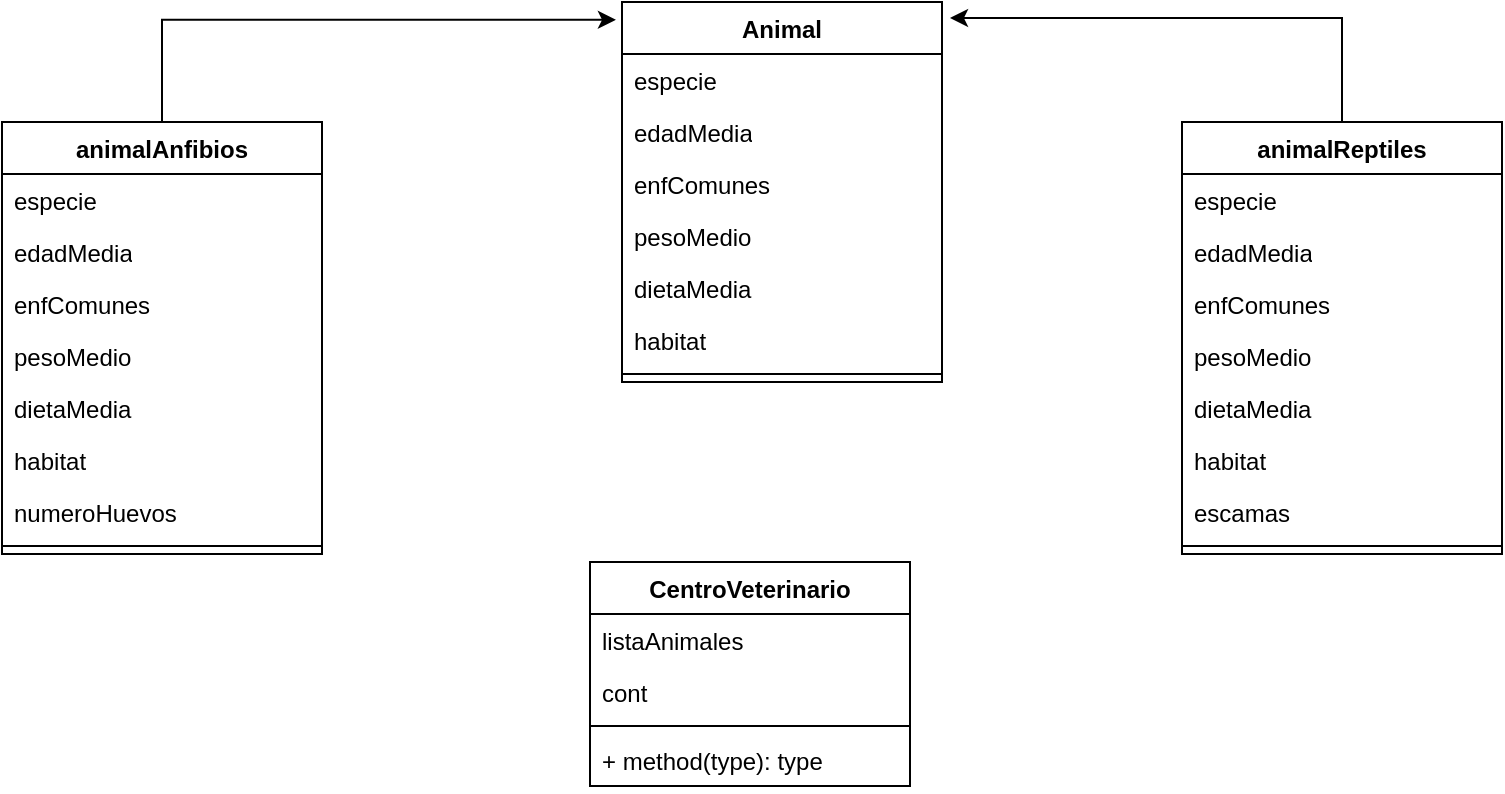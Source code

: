<mxfile version="26.0.10">
  <diagram name="Página-1" id="9R9XgfOLdRidZZnRNEAG">
    <mxGraphModel dx="954" dy="647" grid="1" gridSize="10" guides="1" tooltips="1" connect="1" arrows="1" fold="1" page="1" pageScale="1" pageWidth="827" pageHeight="1169" math="0" shadow="0">
      <root>
        <mxCell id="0" />
        <mxCell id="1" parent="0" />
        <mxCell id="c7B1gF6iSV6fEfWi7MeY-19" value="Animal" style="swimlane;fontStyle=1;align=center;verticalAlign=top;childLayout=stackLayout;horizontal=1;startSize=26;horizontalStack=0;resizeParent=1;resizeParentMax=0;resizeLast=0;collapsible=1;marginBottom=0;whiteSpace=wrap;html=1;" vertex="1" parent="1">
          <mxGeometry x="350" y="100" width="160" height="190" as="geometry" />
        </mxCell>
        <mxCell id="c7B1gF6iSV6fEfWi7MeY-4" value="especie&lt;div&gt;&lt;br&gt;&lt;/div&gt;" style="text;strokeColor=none;fillColor=none;align=left;verticalAlign=top;spacingLeft=4;spacingRight=4;overflow=hidden;rotatable=0;points=[[0,0.5],[1,0.5]];portConstraint=eastwest;whiteSpace=wrap;html=1;" vertex="1" parent="c7B1gF6iSV6fEfWi7MeY-19">
          <mxGeometry y="26" width="160" height="26" as="geometry" />
        </mxCell>
        <mxCell id="c7B1gF6iSV6fEfWi7MeY-5" value="edadMedia" style="text;strokeColor=none;fillColor=none;align=left;verticalAlign=top;spacingLeft=4;spacingRight=4;overflow=hidden;rotatable=0;points=[[0,0.5],[1,0.5]];portConstraint=eastwest;whiteSpace=wrap;html=1;" vertex="1" parent="c7B1gF6iSV6fEfWi7MeY-19">
          <mxGeometry y="52" width="160" height="26" as="geometry" />
        </mxCell>
        <mxCell id="c7B1gF6iSV6fEfWi7MeY-6" value="enfComunes" style="text;strokeColor=none;fillColor=none;align=left;verticalAlign=top;spacingLeft=4;spacingRight=4;overflow=hidden;rotatable=0;points=[[0,0.5],[1,0.5]];portConstraint=eastwest;whiteSpace=wrap;html=1;" vertex="1" parent="c7B1gF6iSV6fEfWi7MeY-19">
          <mxGeometry y="78" width="160" height="26" as="geometry" />
        </mxCell>
        <mxCell id="c7B1gF6iSV6fEfWi7MeY-9" value="pesoMedio" style="text;strokeColor=none;fillColor=none;align=left;verticalAlign=top;spacingLeft=4;spacingRight=4;overflow=hidden;rotatable=0;points=[[0,0.5],[1,0.5]];portConstraint=eastwest;whiteSpace=wrap;html=1;" vertex="1" parent="c7B1gF6iSV6fEfWi7MeY-19">
          <mxGeometry y="104" width="160" height="26" as="geometry" />
        </mxCell>
        <mxCell id="c7B1gF6iSV6fEfWi7MeY-10" value="dietaMedia" style="text;strokeColor=none;fillColor=none;align=left;verticalAlign=top;spacingLeft=4;spacingRight=4;overflow=hidden;rotatable=0;points=[[0,0.5],[1,0.5]];portConstraint=eastwest;whiteSpace=wrap;html=1;" vertex="1" parent="c7B1gF6iSV6fEfWi7MeY-19">
          <mxGeometry y="130" width="160" height="26" as="geometry" />
        </mxCell>
        <mxCell id="c7B1gF6iSV6fEfWi7MeY-11" value="habitat" style="text;strokeColor=none;fillColor=none;align=left;verticalAlign=top;spacingLeft=4;spacingRight=4;overflow=hidden;rotatable=0;points=[[0,0.5],[1,0.5]];portConstraint=eastwest;whiteSpace=wrap;html=1;" vertex="1" parent="c7B1gF6iSV6fEfWi7MeY-19">
          <mxGeometry y="156" width="160" height="26" as="geometry" />
        </mxCell>
        <mxCell id="c7B1gF6iSV6fEfWi7MeY-21" value="" style="line;strokeWidth=1;fillColor=none;align=left;verticalAlign=middle;spacingTop=-1;spacingLeft=3;spacingRight=3;rotatable=0;labelPosition=right;points=[];portConstraint=eastwest;strokeColor=inherit;" vertex="1" parent="c7B1gF6iSV6fEfWi7MeY-19">
          <mxGeometry y="182" width="160" height="8" as="geometry" />
        </mxCell>
        <mxCell id="c7B1gF6iSV6fEfWi7MeY-52" value="" style="edgeStyle=orthogonalEdgeStyle;rounded=0;orthogonalLoop=1;jettySize=auto;html=1;entryX=-0.019;entryY=0.047;entryDx=0;entryDy=0;entryPerimeter=0;" edge="1" parent="1" source="c7B1gF6iSV6fEfWi7MeY-31" target="c7B1gF6iSV6fEfWi7MeY-19">
          <mxGeometry relative="1" as="geometry">
            <mxPoint x="330" y="110" as="targetPoint" />
            <Array as="points">
              <mxPoint x="120" y="109" />
            </Array>
          </mxGeometry>
        </mxCell>
        <mxCell id="c7B1gF6iSV6fEfWi7MeY-31" value="animalAnfibios" style="swimlane;fontStyle=1;align=center;verticalAlign=top;childLayout=stackLayout;horizontal=1;startSize=26;horizontalStack=0;resizeParent=1;resizeParentMax=0;resizeLast=0;collapsible=1;marginBottom=0;whiteSpace=wrap;html=1;" vertex="1" parent="1">
          <mxGeometry x="40" y="160" width="160" height="216" as="geometry" />
        </mxCell>
        <mxCell id="c7B1gF6iSV6fEfWi7MeY-32" value="especie&lt;div&gt;&lt;br&gt;&lt;/div&gt;" style="text;strokeColor=none;fillColor=none;align=left;verticalAlign=top;spacingLeft=4;spacingRight=4;overflow=hidden;rotatable=0;points=[[0,0.5],[1,0.5]];portConstraint=eastwest;whiteSpace=wrap;html=1;" vertex="1" parent="c7B1gF6iSV6fEfWi7MeY-31">
          <mxGeometry y="26" width="160" height="26" as="geometry" />
        </mxCell>
        <mxCell id="c7B1gF6iSV6fEfWi7MeY-33" value="edadMedia" style="text;strokeColor=none;fillColor=none;align=left;verticalAlign=top;spacingLeft=4;spacingRight=4;overflow=hidden;rotatable=0;points=[[0,0.5],[1,0.5]];portConstraint=eastwest;whiteSpace=wrap;html=1;" vertex="1" parent="c7B1gF6iSV6fEfWi7MeY-31">
          <mxGeometry y="52" width="160" height="26" as="geometry" />
        </mxCell>
        <mxCell id="c7B1gF6iSV6fEfWi7MeY-34" value="enfComunes" style="text;strokeColor=none;fillColor=none;align=left;verticalAlign=top;spacingLeft=4;spacingRight=4;overflow=hidden;rotatable=0;points=[[0,0.5],[1,0.5]];portConstraint=eastwest;whiteSpace=wrap;html=1;" vertex="1" parent="c7B1gF6iSV6fEfWi7MeY-31">
          <mxGeometry y="78" width="160" height="26" as="geometry" />
        </mxCell>
        <mxCell id="c7B1gF6iSV6fEfWi7MeY-35" value="pesoMedio" style="text;strokeColor=none;fillColor=none;align=left;verticalAlign=top;spacingLeft=4;spacingRight=4;overflow=hidden;rotatable=0;points=[[0,0.5],[1,0.5]];portConstraint=eastwest;whiteSpace=wrap;html=1;" vertex="1" parent="c7B1gF6iSV6fEfWi7MeY-31">
          <mxGeometry y="104" width="160" height="26" as="geometry" />
        </mxCell>
        <mxCell id="c7B1gF6iSV6fEfWi7MeY-36" value="dietaMedia" style="text;strokeColor=none;fillColor=none;align=left;verticalAlign=top;spacingLeft=4;spacingRight=4;overflow=hidden;rotatable=0;points=[[0,0.5],[1,0.5]];portConstraint=eastwest;whiteSpace=wrap;html=1;" vertex="1" parent="c7B1gF6iSV6fEfWi7MeY-31">
          <mxGeometry y="130" width="160" height="26" as="geometry" />
        </mxCell>
        <mxCell id="c7B1gF6iSV6fEfWi7MeY-37" value="habitat" style="text;strokeColor=none;fillColor=none;align=left;verticalAlign=top;spacingLeft=4;spacingRight=4;overflow=hidden;rotatable=0;points=[[0,0.5],[1,0.5]];portConstraint=eastwest;whiteSpace=wrap;html=1;" vertex="1" parent="c7B1gF6iSV6fEfWi7MeY-31">
          <mxGeometry y="156" width="160" height="26" as="geometry" />
        </mxCell>
        <mxCell id="c7B1gF6iSV6fEfWi7MeY-40" value="numeroHuevos" style="text;strokeColor=none;fillColor=none;align=left;verticalAlign=top;spacingLeft=4;spacingRight=4;overflow=hidden;rotatable=0;points=[[0,0.5],[1,0.5]];portConstraint=eastwest;whiteSpace=wrap;html=1;" vertex="1" parent="c7B1gF6iSV6fEfWi7MeY-31">
          <mxGeometry y="182" width="160" height="26" as="geometry" />
        </mxCell>
        <mxCell id="c7B1gF6iSV6fEfWi7MeY-38" value="" style="line;strokeWidth=1;fillColor=none;align=left;verticalAlign=middle;spacingTop=-1;spacingLeft=3;spacingRight=3;rotatable=0;labelPosition=right;points=[];portConstraint=eastwest;strokeColor=inherit;" vertex="1" parent="c7B1gF6iSV6fEfWi7MeY-31">
          <mxGeometry y="208" width="160" height="8" as="geometry" />
        </mxCell>
        <mxCell id="c7B1gF6iSV6fEfWi7MeY-41" value="animalReptiles" style="swimlane;fontStyle=1;align=center;verticalAlign=top;childLayout=stackLayout;horizontal=1;startSize=26;horizontalStack=0;resizeParent=1;resizeParentMax=0;resizeLast=0;collapsible=1;marginBottom=0;whiteSpace=wrap;html=1;" vertex="1" parent="1">
          <mxGeometry x="630" y="160" width="160" height="216" as="geometry" />
        </mxCell>
        <mxCell id="c7B1gF6iSV6fEfWi7MeY-42" value="especie&lt;div&gt;&lt;br&gt;&lt;/div&gt;" style="text;strokeColor=none;fillColor=none;align=left;verticalAlign=top;spacingLeft=4;spacingRight=4;overflow=hidden;rotatable=0;points=[[0,0.5],[1,0.5]];portConstraint=eastwest;whiteSpace=wrap;html=1;" vertex="1" parent="c7B1gF6iSV6fEfWi7MeY-41">
          <mxGeometry y="26" width="160" height="26" as="geometry" />
        </mxCell>
        <mxCell id="c7B1gF6iSV6fEfWi7MeY-43" value="edadMedia" style="text;strokeColor=none;fillColor=none;align=left;verticalAlign=top;spacingLeft=4;spacingRight=4;overflow=hidden;rotatable=0;points=[[0,0.5],[1,0.5]];portConstraint=eastwest;whiteSpace=wrap;html=1;" vertex="1" parent="c7B1gF6iSV6fEfWi7MeY-41">
          <mxGeometry y="52" width="160" height="26" as="geometry" />
        </mxCell>
        <mxCell id="c7B1gF6iSV6fEfWi7MeY-44" value="enfComunes" style="text;strokeColor=none;fillColor=none;align=left;verticalAlign=top;spacingLeft=4;spacingRight=4;overflow=hidden;rotatable=0;points=[[0,0.5],[1,0.5]];portConstraint=eastwest;whiteSpace=wrap;html=1;" vertex="1" parent="c7B1gF6iSV6fEfWi7MeY-41">
          <mxGeometry y="78" width="160" height="26" as="geometry" />
        </mxCell>
        <mxCell id="c7B1gF6iSV6fEfWi7MeY-45" value="pesoMedio" style="text;strokeColor=none;fillColor=none;align=left;verticalAlign=top;spacingLeft=4;spacingRight=4;overflow=hidden;rotatable=0;points=[[0,0.5],[1,0.5]];portConstraint=eastwest;whiteSpace=wrap;html=1;" vertex="1" parent="c7B1gF6iSV6fEfWi7MeY-41">
          <mxGeometry y="104" width="160" height="26" as="geometry" />
        </mxCell>
        <mxCell id="c7B1gF6iSV6fEfWi7MeY-46" value="dietaMedia" style="text;strokeColor=none;fillColor=none;align=left;verticalAlign=top;spacingLeft=4;spacingRight=4;overflow=hidden;rotatable=0;points=[[0,0.5],[1,0.5]];portConstraint=eastwest;whiteSpace=wrap;html=1;" vertex="1" parent="c7B1gF6iSV6fEfWi7MeY-41">
          <mxGeometry y="130" width="160" height="26" as="geometry" />
        </mxCell>
        <mxCell id="c7B1gF6iSV6fEfWi7MeY-47" value="habitat" style="text;strokeColor=none;fillColor=none;align=left;verticalAlign=top;spacingLeft=4;spacingRight=4;overflow=hidden;rotatable=0;points=[[0,0.5],[1,0.5]];portConstraint=eastwest;whiteSpace=wrap;html=1;" vertex="1" parent="c7B1gF6iSV6fEfWi7MeY-41">
          <mxGeometry y="156" width="160" height="26" as="geometry" />
        </mxCell>
        <mxCell id="c7B1gF6iSV6fEfWi7MeY-48" value="escamas" style="text;strokeColor=none;fillColor=none;align=left;verticalAlign=top;spacingLeft=4;spacingRight=4;overflow=hidden;rotatable=0;points=[[0,0.5],[1,0.5]];portConstraint=eastwest;whiteSpace=wrap;html=1;" vertex="1" parent="c7B1gF6iSV6fEfWi7MeY-41">
          <mxGeometry y="182" width="160" height="26" as="geometry" />
        </mxCell>
        <mxCell id="c7B1gF6iSV6fEfWi7MeY-49" value="" style="line;strokeWidth=1;fillColor=none;align=left;verticalAlign=middle;spacingTop=-1;spacingLeft=3;spacingRight=3;rotatable=0;labelPosition=right;points=[];portConstraint=eastwest;strokeColor=inherit;" vertex="1" parent="c7B1gF6iSV6fEfWi7MeY-41">
          <mxGeometry y="208" width="160" height="8" as="geometry" />
        </mxCell>
        <mxCell id="c7B1gF6iSV6fEfWi7MeY-53" style="edgeStyle=orthogonalEdgeStyle;rounded=0;orthogonalLoop=1;jettySize=auto;html=1;exitX=0.5;exitY=0;exitDx=0;exitDy=0;entryX=1.025;entryY=0.042;entryDx=0;entryDy=0;entryPerimeter=0;" edge="1" parent="1" source="c7B1gF6iSV6fEfWi7MeY-41" target="c7B1gF6iSV6fEfWi7MeY-19">
          <mxGeometry relative="1" as="geometry" />
        </mxCell>
        <mxCell id="c7B1gF6iSV6fEfWi7MeY-55" value="CentroVeterinario" style="swimlane;fontStyle=1;align=center;verticalAlign=top;childLayout=stackLayout;horizontal=1;startSize=26;horizontalStack=0;resizeParent=1;resizeParentMax=0;resizeLast=0;collapsible=1;marginBottom=0;whiteSpace=wrap;html=1;" vertex="1" parent="1">
          <mxGeometry x="334" y="380" width="160" height="112" as="geometry" />
        </mxCell>
        <mxCell id="c7B1gF6iSV6fEfWi7MeY-56" value="listaAnimales" style="text;strokeColor=none;fillColor=none;align=left;verticalAlign=top;spacingLeft=4;spacingRight=4;overflow=hidden;rotatable=0;points=[[0,0.5],[1,0.5]];portConstraint=eastwest;whiteSpace=wrap;html=1;" vertex="1" parent="c7B1gF6iSV6fEfWi7MeY-55">
          <mxGeometry y="26" width="160" height="26" as="geometry" />
        </mxCell>
        <mxCell id="c7B1gF6iSV6fEfWi7MeY-59" value="cont" style="text;strokeColor=none;fillColor=none;align=left;verticalAlign=top;spacingLeft=4;spacingRight=4;overflow=hidden;rotatable=0;points=[[0,0.5],[1,0.5]];portConstraint=eastwest;whiteSpace=wrap;html=1;" vertex="1" parent="c7B1gF6iSV6fEfWi7MeY-55">
          <mxGeometry y="52" width="160" height="26" as="geometry" />
        </mxCell>
        <mxCell id="c7B1gF6iSV6fEfWi7MeY-57" value="" style="line;strokeWidth=1;fillColor=none;align=left;verticalAlign=middle;spacingTop=-1;spacingLeft=3;spacingRight=3;rotatable=0;labelPosition=right;points=[];portConstraint=eastwest;strokeColor=inherit;" vertex="1" parent="c7B1gF6iSV6fEfWi7MeY-55">
          <mxGeometry y="78" width="160" height="8" as="geometry" />
        </mxCell>
        <mxCell id="c7B1gF6iSV6fEfWi7MeY-58" value="+ method(type): type" style="text;strokeColor=none;fillColor=none;align=left;verticalAlign=top;spacingLeft=4;spacingRight=4;overflow=hidden;rotatable=0;points=[[0,0.5],[1,0.5]];portConstraint=eastwest;whiteSpace=wrap;html=1;" vertex="1" parent="c7B1gF6iSV6fEfWi7MeY-55">
          <mxGeometry y="86" width="160" height="26" as="geometry" />
        </mxCell>
      </root>
    </mxGraphModel>
  </diagram>
</mxfile>
